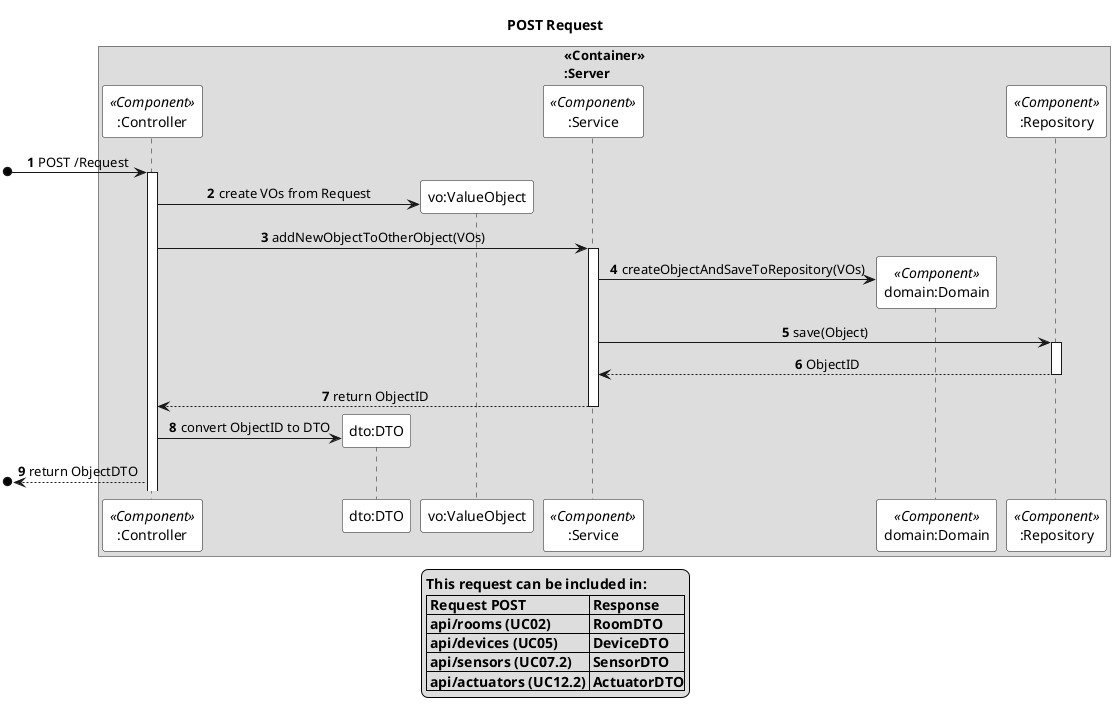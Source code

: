 @startuml
title POST Request
autonumber
skinparam sequenceMessageAlign center
skinparam actorBackgroundColor white
skinparam participantBackgroundColor white
skinparam sequenceReferenceBackgroundColor white
skinparam sequenceReferenceHeaderBackgroundColor white
skinparam sequenceGroupBackgroundColor white


box "<<Container>>\n:Server"
participant ":Controller" as controller <<Component>>
participant "dto:DTO" as dto
participant "vo:ValueObject" as vo
participant ":Service" as service <<Component>>
participant "domain:Domain" as domain <<Component>>
participant ":Repository" as repo <<Component>>
end box
autonumber
[o-> controller : POST /Request
activate controller
controller->vo** : create VOs from Request
controller->service : addNewObjectToOtherObject(VOs)
activate service
service-> domain** : createObjectAndSaveToRepository(VOs)
service->repo : save(Object)
activate repo
repo-->service : ObjectID
deactivate repo
service-->controller : return ObjectID
deactivate service
controller -> dto** : convert ObjectID to DTO
[o<--controller : return ObjectDTO

legend bottom
  **This request can be included in:**
  |= Request POST |= Response |
  |= api/rooms (UC02) |= RoomDTO |
  |= api/devices (UC05) |= DeviceDTO|
  |= api/sensors (UC07.2) |= SensorDTO|
  |= api/actuators (UC12.2) |= ActuatorDTO|
end legend
@endum